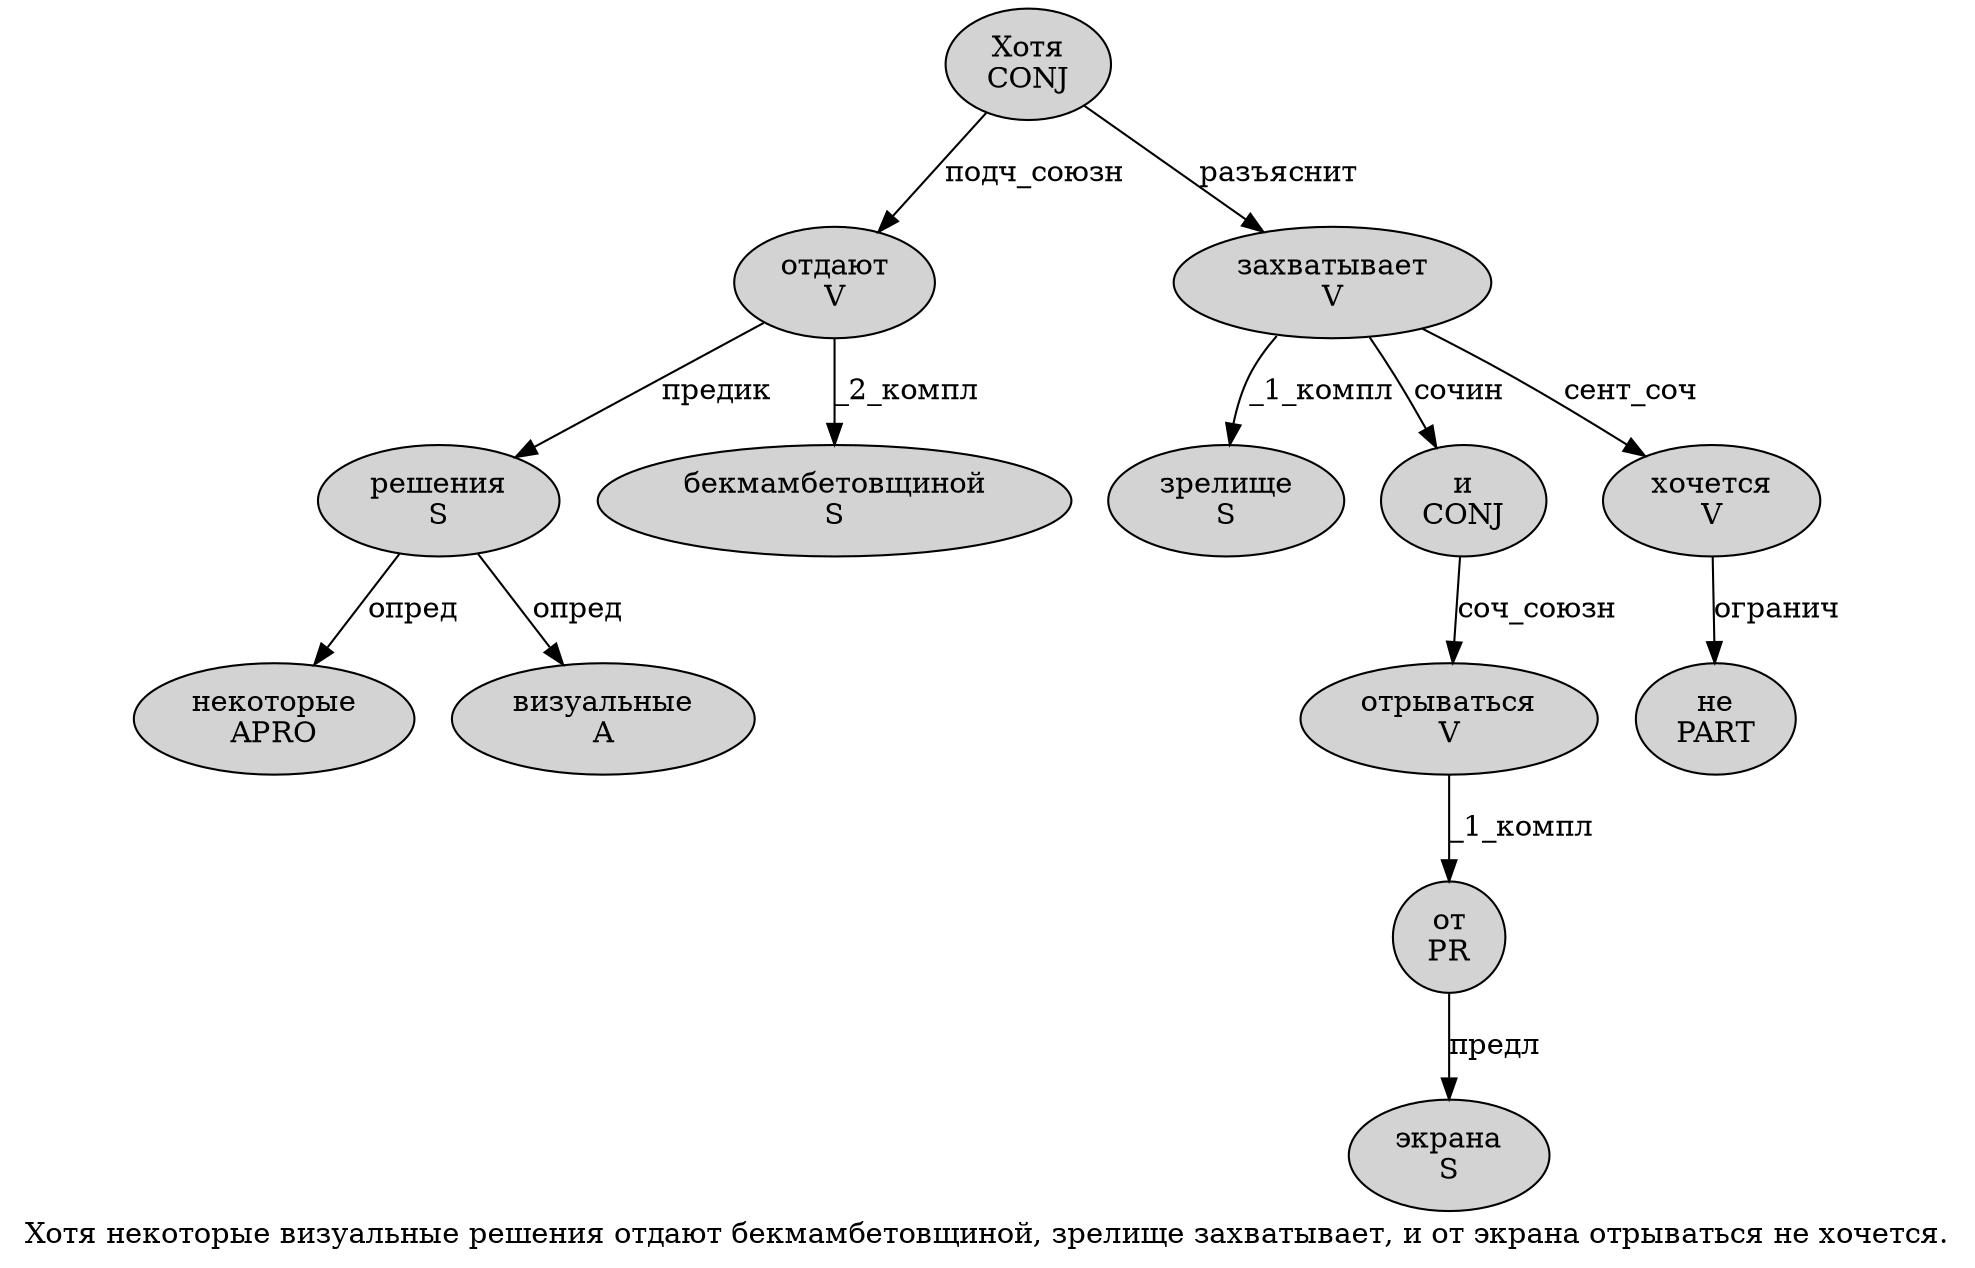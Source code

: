 digraph SENTENCE_3577 {
	graph [label="Хотя некоторые визуальные решения отдают бекмамбетовщиной, зрелище захватывает, и от экрана отрываться не хочется."]
	node [style=filled]
		0 [label="Хотя
CONJ" color="" fillcolor=lightgray penwidth=1 shape=ellipse]
		1 [label="некоторые
APRO" color="" fillcolor=lightgray penwidth=1 shape=ellipse]
		2 [label="визуальные
A" color="" fillcolor=lightgray penwidth=1 shape=ellipse]
		3 [label="решения
S" color="" fillcolor=lightgray penwidth=1 shape=ellipse]
		4 [label="отдают
V" color="" fillcolor=lightgray penwidth=1 shape=ellipse]
		5 [label="бекмамбетовщиной
S" color="" fillcolor=lightgray penwidth=1 shape=ellipse]
		7 [label="зрелище
S" color="" fillcolor=lightgray penwidth=1 shape=ellipse]
		8 [label="захватывает
V" color="" fillcolor=lightgray penwidth=1 shape=ellipse]
		10 [label="и
CONJ" color="" fillcolor=lightgray penwidth=1 shape=ellipse]
		11 [label="от
PR" color="" fillcolor=lightgray penwidth=1 shape=ellipse]
		12 [label="экрана
S" color="" fillcolor=lightgray penwidth=1 shape=ellipse]
		13 [label="отрываться
V" color="" fillcolor=lightgray penwidth=1 shape=ellipse]
		14 [label="не
PART" color="" fillcolor=lightgray penwidth=1 shape=ellipse]
		15 [label="хочется
V" color="" fillcolor=lightgray penwidth=1 shape=ellipse]
			11 -> 12 [label="предл"]
			10 -> 13 [label="соч_союзн"]
			4 -> 3 [label="предик"]
			4 -> 5 [label="_2_компл"]
			13 -> 11 [label="_1_компл"]
			3 -> 1 [label="опред"]
			3 -> 2 [label="опред"]
			0 -> 4 [label="подч_союзн"]
			0 -> 8 [label="разъяснит"]
			15 -> 14 [label="огранич"]
			8 -> 7 [label="_1_компл"]
			8 -> 10 [label="сочин"]
			8 -> 15 [label="сент_соч"]
}